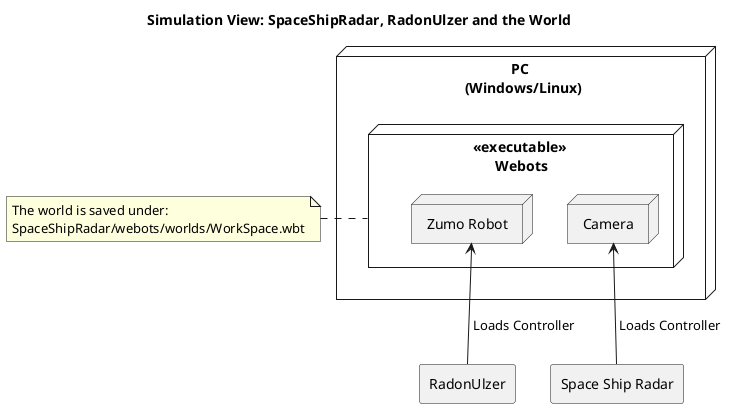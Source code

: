 @startuml deployment

agent RadonUlzer
agent "Space Ship Radar"

node "PC \n (Windows/Linux)" {
    node "<<executable>> \n Webots " as Webots {
        node "Zumo Robot"
        node "Camera"
    }
}

title Simulation View: SpaceShipRadar, RadonUlzer and the World

"Camera" <-- "Space Ship Radar" : " Loads Controller"
"Zumo Robot" <-- RadonUlzer : " Loads Controller"

note left of Webots 
The world is saved under: 
SpaceShipRadar/webots/worlds/WorkSpace.wbt
end note

@enduml